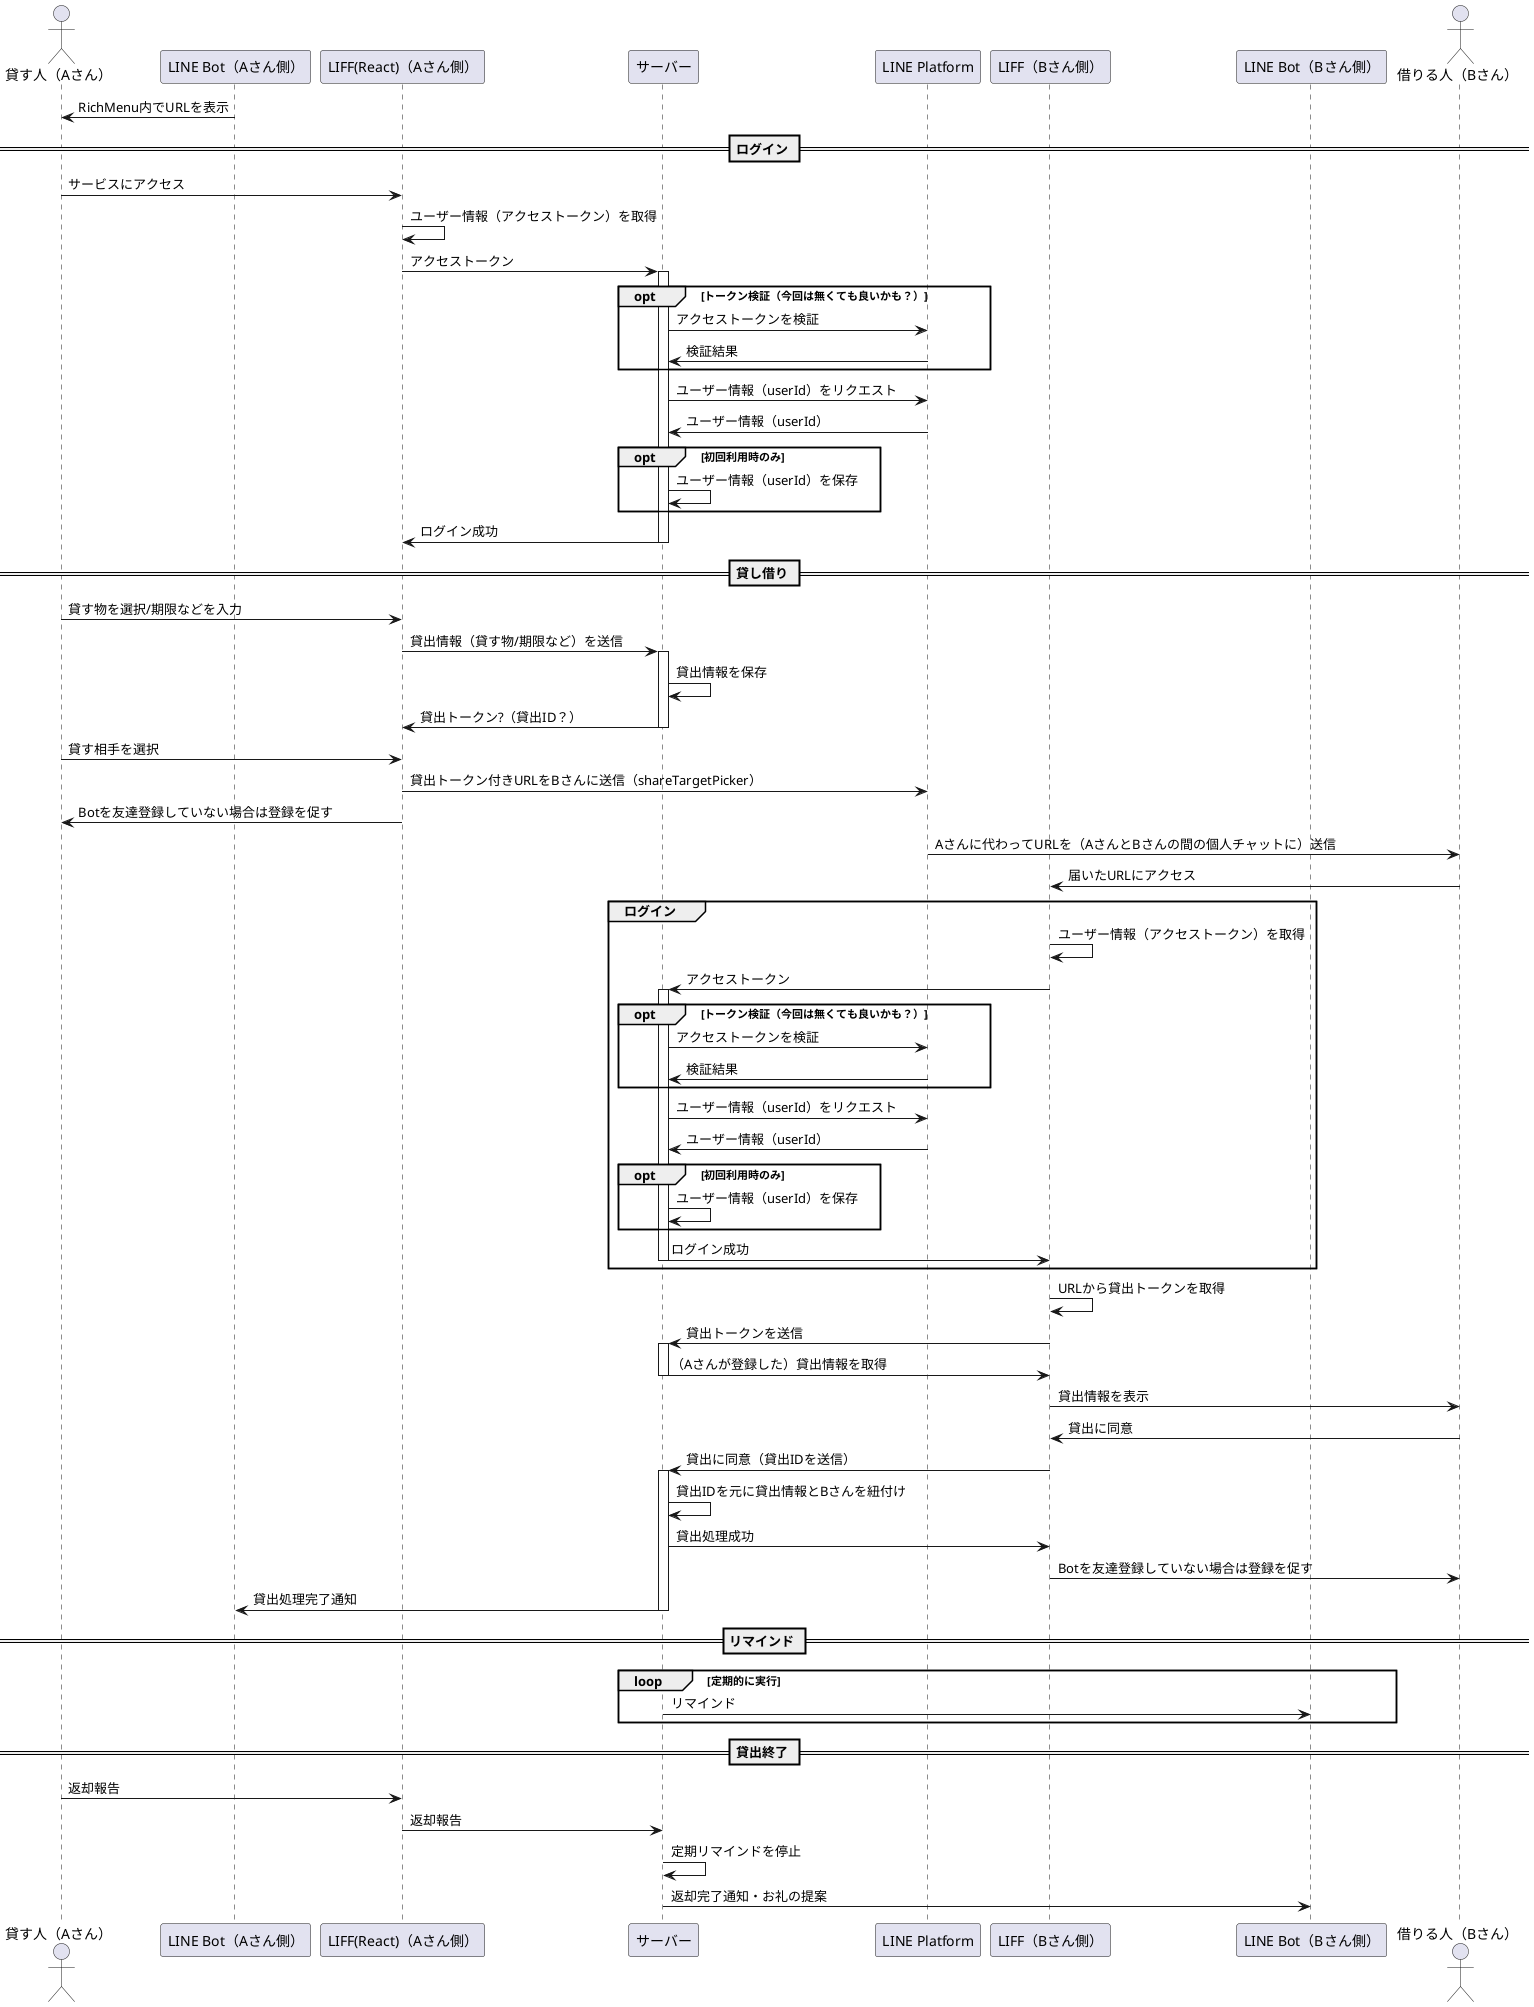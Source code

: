 @startuml sequence
actor       "貸す人（Aさん）"      as usera
participant "LINE Bot（Aさん側）" as bota
participant "LIFF(React)（Aさん側）" as liffa
participant "サーバー" as server
participant "LINE Platform" as platform
participant "LIFF（Bさん側）" as liffb
participant "LINE Bot（Bさん側）" as botb
actor "借りる人（Bさん）" as userb

bota -> usera: RichMenu内でURLを表示

== ログイン ==
usera -> liffa: サービスにアクセス
liffa -> liffa: ユーザー情報（アクセストークン）を取得
liffa -> server ++: アクセストークン
opt トークン検証（今回は無くても良いかも？）
  server -> platform: アクセストークンを検証
  platform -> server: 検証結果
end
server -> platform: ユーザー情報（userId）をリクエスト
platform -> server: ユーザー情報（userId）
opt 初回利用時のみ
  server -> server: ユーザー情報（userId）を保存
end
server -> liffa --: ログイン成功

== 貸し借り ==
usera -> liffa: 貸す物を選択/期限などを入力
liffa -> server ++: 貸出情報（貸す物/期限など）を送信
server -> server: 貸出情報を保存
server -> liffa --: 貸出トークン?（貸出ID？）
usera -> liffa: 貸す相手を選択
liffa -> platform: 貸出トークン付きURLをBさんに送信（shareTargetPicker）
liffa -> usera: Botを友達登録していない場合は登録を促す
platform -> userb: Aさんに代わってURLを（AさんとBさんの間の個人チャットに）送信
userb -> liffb: 届いたURLにアクセス
group ログイン
  liffb -> liffb: ユーザー情報（アクセストークン）を取得
  liffb -> server ++: アクセストークン
  opt トークン検証（今回は無くても良いかも？）
    server -> platform: アクセストークンを検証
    platform -> server: 検証結果
  end
  server -> platform: ユーザー情報（userId）をリクエスト
  platform -> server: ユーザー情報（userId）
  opt 初回利用時のみ
    server -> server: ユーザー情報（userId）を保存
  end
  server -> liffb --: ログイン成功
end
liffb -> liffb: URLから貸出トークンを取得
liffb -> server ++: 貸出トークンを送信
server -> liffb --: （Aさんが登録した）貸出情報を取得
liffb -> userb: 貸出情報を表示
userb -> liffb: 貸出に同意
liffb -> server ++: 貸出に同意（貸出IDを送信）
server -> server: 貸出IDを元に貸出情報とBさんを紐付け
server -> liffb: 貸出処理成功
liffb -> userb: Botを友達登録していない場合は登録を促す
server -> bota --: 貸出処理完了通知


== リマインド ==
loop 定期的に実行
  server -> botb: リマインド
end

== 貸出終了 ==
usera -> liffa: 返却報告
liffa -> server: 返却報告
server -> server: 定期リマインドを停止
server -> botb: 返却完了通知・お礼の提案

@enduml
